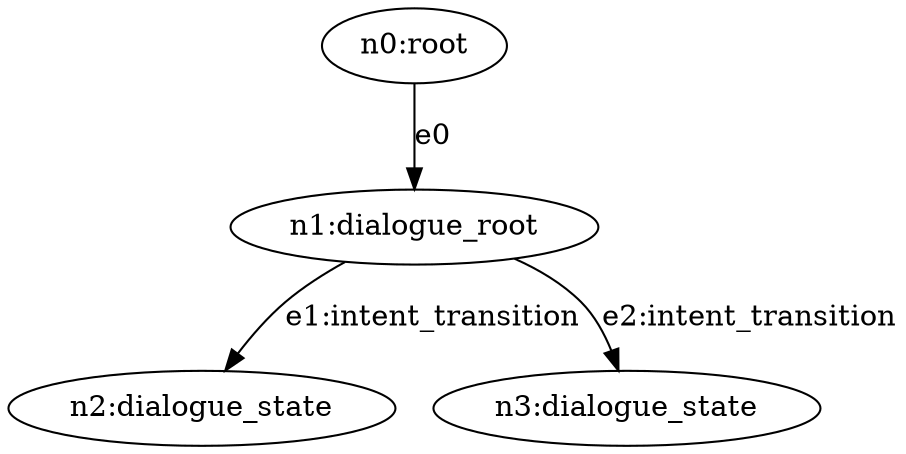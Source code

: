 strict digraph root {
    "n0" [ label="n0:root"  ]
    "n1" [ label="n1:dialogue_root"  ]
    "n2" [ label="n2:dialogue_state"  ]
    "n3" [ label="n3:dialogue_state"  ]
    "n0" -> "n1" [ label="e0" ]
    "n1" -> "n2" [ label="e1:intent_transition" ]
    "n1" -> "n3" [ label="e2:intent_transition" ]
}